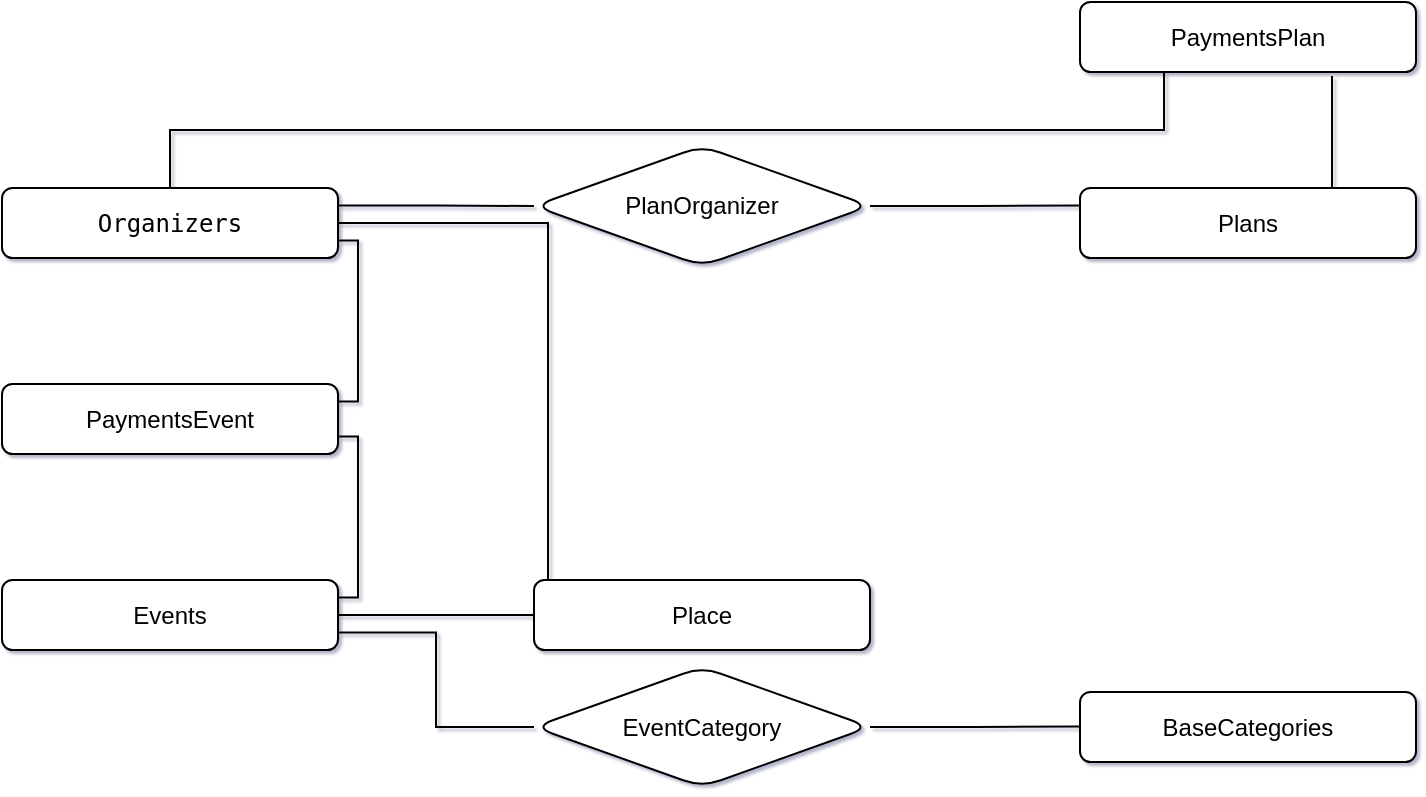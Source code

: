 <mxfile version="20.8.13" type="github">
  <diagram id="C5RBs43oDa-KdzZeNtuy" name="Page-1">
    <mxGraphModel dx="880" dy="468" grid="1" gridSize="7" guides="1" tooltips="1" connect="1" arrows="1" fold="1" page="1" pageScale="1" pageWidth="1169" pageHeight="827" background="none" math="0" shadow="1">
      <root>
        <mxCell id="WIyWlLk6GJQsqaUBKTNV-0" />
        <mxCell id="WIyWlLk6GJQsqaUBKTNV-1" parent="WIyWlLk6GJQsqaUBKTNV-0" />
        <mxCell id="lGXxDrAc_BUklxER6Af6-5" value="&lt;pre dir=&quot;ltr&quot; style=&quot;text-align:left&quot; id=&quot;tw-target-text&quot; data-placeholder=&quot;Tradução&quot; class=&quot;tw-data-text tw-text-large tw-ta&quot;&gt;Organizers&lt;/pre&gt;" style="whiteSpace=wrap;html=1;align=center;rounded=1;" vertex="1" parent="WIyWlLk6GJQsqaUBKTNV-1">
          <mxGeometry x="49" y="112" width="168" height="35" as="geometry" />
        </mxCell>
        <mxCell id="lGXxDrAc_BUklxER6Af6-6" value="Events" style="whiteSpace=wrap;html=1;align=center;rounded=1;" vertex="1" parent="WIyWlLk6GJQsqaUBKTNV-1">
          <mxGeometry x="49" y="308" width="168" height="35" as="geometry" />
        </mxCell>
        <mxCell id="lGXxDrAc_BUklxER6Af6-10" value="&lt;div&gt;PaymentsEvent&lt;/div&gt;" style="whiteSpace=wrap;html=1;align=center;rounded=1;" vertex="1" parent="WIyWlLk6GJQsqaUBKTNV-1">
          <mxGeometry x="49" y="210" width="168" height="35" as="geometry" />
        </mxCell>
        <mxCell id="lGXxDrAc_BUklxER6Af6-12" value="" style="endArrow=none;html=1;rounded=0;exitX=1;exitY=0.25;exitDx=0;exitDy=0;entryX=1;entryY=0.75;entryDx=0;entryDy=0;edgeStyle=orthogonalEdgeStyle;" edge="1" parent="WIyWlLk6GJQsqaUBKTNV-1" source="lGXxDrAc_BUklxER6Af6-6" target="lGXxDrAc_BUklxER6Af6-10">
          <mxGeometry relative="1" as="geometry">
            <mxPoint x="266" y="287" as="sourcePoint" />
            <mxPoint x="426" y="287" as="targetPoint" />
          </mxGeometry>
        </mxCell>
        <mxCell id="lGXxDrAc_BUklxER6Af6-13" value="" style="endArrow=none;html=1;rounded=0;entryX=1;entryY=0.75;entryDx=0;entryDy=0;exitX=1;exitY=0.25;exitDx=0;exitDy=0;edgeStyle=orthogonalEdgeStyle;" edge="1" parent="WIyWlLk6GJQsqaUBKTNV-1" source="lGXxDrAc_BUklxER6Af6-10" target="lGXxDrAc_BUklxER6Af6-5">
          <mxGeometry relative="1" as="geometry">
            <mxPoint x="266" y="315" as="sourcePoint" />
            <mxPoint x="426" y="315" as="targetPoint" />
          </mxGeometry>
        </mxCell>
        <mxCell id="lGXxDrAc_BUklxER6Af6-14" value="&lt;div&gt;Plans&lt;/div&gt;" style="whiteSpace=wrap;html=1;align=center;rounded=1;" vertex="1" parent="WIyWlLk6GJQsqaUBKTNV-1">
          <mxGeometry x="588" y="112" width="168" height="35" as="geometry" />
        </mxCell>
        <mxCell id="lGXxDrAc_BUklxER6Af6-15" value="&lt;div&gt;Place&lt;/div&gt;" style="whiteSpace=wrap;html=1;align=center;rounded=1;" vertex="1" parent="WIyWlLk6GJQsqaUBKTNV-1">
          <mxGeometry x="315" y="308" width="168" height="35" as="geometry" />
        </mxCell>
        <mxCell id="lGXxDrAc_BUklxER6Af6-20" value="" style="endArrow=none;html=1;rounded=0;entryX=0;entryY=0.5;entryDx=0;entryDy=0;exitX=1;exitY=0.25;exitDx=0;exitDy=0;edgeStyle=orthogonalEdgeStyle;" edge="1" parent="WIyWlLk6GJQsqaUBKTNV-1" source="lGXxDrAc_BUklxER6Af6-5" target="lGXxDrAc_BUklxER6Af6-21">
          <mxGeometry relative="1" as="geometry">
            <mxPoint x="98" y="119" as="sourcePoint" />
            <mxPoint x="217" y="83" as="targetPoint" />
          </mxGeometry>
        </mxCell>
        <mxCell id="lGXxDrAc_BUklxER6Af6-21" value="PlanOrganizer" style="shape=rhombus;perimeter=rhombusPerimeter;whiteSpace=wrap;html=1;align=center;rounded=1;" vertex="1" parent="WIyWlLk6GJQsqaUBKTNV-1">
          <mxGeometry x="315" y="91" width="168" height="60" as="geometry" />
        </mxCell>
        <mxCell id="lGXxDrAc_BUklxER6Af6-22" value="" style="endArrow=none;html=1;rounded=0;entryX=0;entryY=0.25;entryDx=0;entryDy=0;exitX=1;exitY=0.5;exitDx=0;exitDy=0;edgeStyle=orthogonalEdgeStyle;" edge="1" parent="WIyWlLk6GJQsqaUBKTNV-1" source="lGXxDrAc_BUklxER6Af6-21" target="lGXxDrAc_BUklxER6Af6-14">
          <mxGeometry relative="1" as="geometry">
            <mxPoint x="546" y="136" as="sourcePoint" />
            <mxPoint x="732" y="112" as="targetPoint" />
          </mxGeometry>
        </mxCell>
        <mxCell id="lGXxDrAc_BUklxER6Af6-24" value="&lt;div&gt;PaymentsPlan&lt;/div&gt;" style="whiteSpace=wrap;html=1;align=center;rounded=1;" vertex="1" parent="WIyWlLk6GJQsqaUBKTNV-1">
          <mxGeometry x="588" y="19" width="168" height="35" as="geometry" />
        </mxCell>
        <mxCell id="lGXxDrAc_BUklxER6Af6-25" value="" style="endArrow=none;html=1;rounded=0;exitX=0.75;exitY=0;exitDx=0;exitDy=0;edgeStyle=orthogonalEdgeStyle;" edge="1" parent="WIyWlLk6GJQsqaUBKTNV-1" source="lGXxDrAc_BUklxER6Af6-14">
          <mxGeometry relative="1" as="geometry">
            <mxPoint x="490" y="128" as="sourcePoint" />
            <mxPoint x="714" y="56" as="targetPoint" />
          </mxGeometry>
        </mxCell>
        <mxCell id="lGXxDrAc_BUklxER6Af6-26" value="" style="endArrow=none;html=1;rounded=0;entryX=0.25;entryY=1;entryDx=0;entryDy=0;exitX=0.5;exitY=0;exitDx=0;exitDy=0;edgeStyle=orthogonalEdgeStyle;" edge="1" parent="WIyWlLk6GJQsqaUBKTNV-1" source="lGXxDrAc_BUklxER6Af6-5" target="lGXxDrAc_BUklxER6Af6-24">
          <mxGeometry relative="1" as="geometry">
            <mxPoint x="224" y="127.75" as="sourcePoint" />
            <mxPoint x="322" y="128" as="targetPoint" />
          </mxGeometry>
        </mxCell>
        <mxCell id="lGXxDrAc_BUklxER6Af6-27" value="" style="endArrow=none;html=1;rounded=0;entryX=1;entryY=0.5;entryDx=0;entryDy=0;exitX=0.25;exitY=0;exitDx=0;exitDy=0;edgeStyle=orthogonalEdgeStyle;" edge="1" parent="WIyWlLk6GJQsqaUBKTNV-1" source="lGXxDrAc_BUklxER6Af6-15" target="lGXxDrAc_BUklxER6Af6-5">
          <mxGeometry relative="1" as="geometry">
            <mxPoint x="224" y="225.75" as="sourcePoint" />
            <mxPoint x="224" y="145.25" as="targetPoint" />
            <Array as="points">
              <mxPoint x="322" y="308" />
              <mxPoint x="322" y="130" />
            </Array>
          </mxGeometry>
        </mxCell>
        <mxCell id="lGXxDrAc_BUklxER6Af6-28" value="" style="endArrow=none;html=1;rounded=0;entryX=1;entryY=0.5;entryDx=0;entryDy=0;exitX=0;exitY=0.5;exitDx=0;exitDy=0;edgeStyle=orthogonalEdgeStyle;" edge="1" parent="WIyWlLk6GJQsqaUBKTNV-1" source="lGXxDrAc_BUklxER6Af6-15" target="lGXxDrAc_BUklxER6Af6-6">
          <mxGeometry relative="1" as="geometry">
            <mxPoint x="364" y="315" as="sourcePoint" />
            <mxPoint x="224" y="136.5" as="targetPoint" />
          </mxGeometry>
        </mxCell>
        <mxCell id="lGXxDrAc_BUklxER6Af6-29" value="BaseCategories" style="whiteSpace=wrap;html=1;align=center;rounded=1;" vertex="1" parent="WIyWlLk6GJQsqaUBKTNV-1">
          <mxGeometry x="588" y="364" width="168" height="35" as="geometry" />
        </mxCell>
        <mxCell id="lGXxDrAc_BUklxER6Af6-30" value="" style="endArrow=none;html=1;rounded=0;entryX=0;entryY=0.5;entryDx=0;entryDy=0;exitX=1;exitY=0.75;exitDx=0;exitDy=0;edgeStyle=orthogonalEdgeStyle;" edge="1" parent="WIyWlLk6GJQsqaUBKTNV-1" target="lGXxDrAc_BUklxER6Af6-31" source="lGXxDrAc_BUklxER6Af6-6">
          <mxGeometry relative="1" as="geometry">
            <mxPoint x="217" y="381.25" as="sourcePoint" />
            <mxPoint x="217" y="343.5" as="targetPoint" />
          </mxGeometry>
        </mxCell>
        <mxCell id="lGXxDrAc_BUklxER6Af6-31" value="EventCategory" style="shape=rhombus;perimeter=rhombusPerimeter;whiteSpace=wrap;html=1;align=center;rounded=1;" vertex="1" parent="WIyWlLk6GJQsqaUBKTNV-1">
          <mxGeometry x="315" y="351.5" width="168" height="60" as="geometry" />
        </mxCell>
        <mxCell id="lGXxDrAc_BUklxER6Af6-32" value="" style="endArrow=none;html=1;rounded=0;entryX=0;entryY=0.25;entryDx=0;entryDy=0;exitX=1;exitY=0.5;exitDx=0;exitDy=0;edgeStyle=orthogonalEdgeStyle;" edge="1" parent="WIyWlLk6GJQsqaUBKTNV-1" source="lGXxDrAc_BUklxER6Af6-31">
          <mxGeometry relative="1" as="geometry">
            <mxPoint x="546" y="396.5" as="sourcePoint" />
            <mxPoint x="588" y="381.25" as="targetPoint" />
          </mxGeometry>
        </mxCell>
      </root>
    </mxGraphModel>
  </diagram>
</mxfile>
